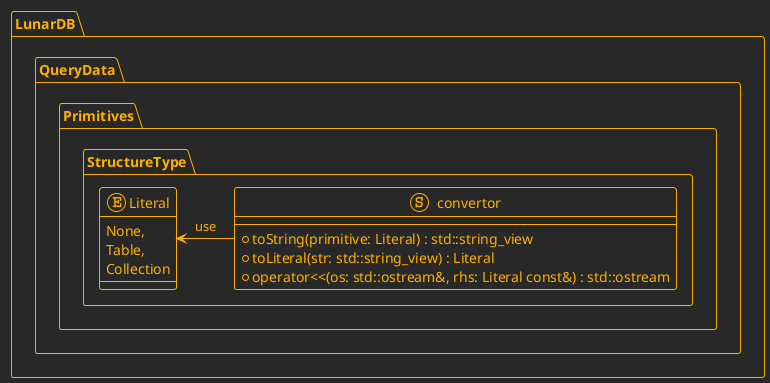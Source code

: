 @startuml StructureType
!theme crt-amber

namespace LunarDB.QueryData.Primitives {

namespace StructureType {

enum Literal {
    None,
    Table,
    Collection
}

stereotype convertor {
    + toString(primitive: Literal) : std::string_view
    + toLiteral(str: std::string_view) : Literal
    + operator<<(os: std::ostream&, rhs: Literal const&) : std::ostream
}

Literal <- convertor : use

}

}

@enduml
